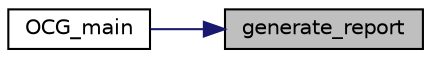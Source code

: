 digraph "generate_report"
{
 // LATEX_PDF_SIZE
  edge [fontname="Helvetica",fontsize="10",labelfontname="Helvetica",labelfontsize="10"];
  node [fontname="Helvetica",fontsize="10",shape=record];
  rankdir="RL";
  Node1 [label="generate_report",height=0.2,width=0.4,color="black", fillcolor="grey75", style="filled", fontcolor="black",tooltip=" "];
  Node1 -> Node2 [dir="back",color="midnightblue",fontsize="10",style="solid",fontname="Helvetica"];
  Node2 [label="OCG_main",height=0.2,width=0.4,color="black", fillcolor="white", style="filled",URL="$group____log__gen.html#ga98f9687427dcae820275ca7b00718343",tooltip=" "];
}
